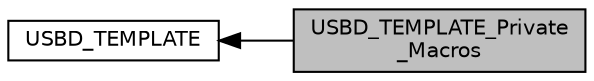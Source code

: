 digraph "USBD_TEMPLATE_Private_Macros"
{
  edge [fontname="Helvetica",fontsize="10",labelfontname="Helvetica",labelfontsize="10"];
  node [fontname="Helvetica",fontsize="10",shape=record];
  rankdir=LR;
  Node0 [label="USBD_TEMPLATE_Private\l_Macros",height=0.2,width=0.4,color="black", fillcolor="grey75", style="filled", fontcolor="black"];
  Node1 [label="USBD_TEMPLATE",height=0.2,width=0.4,color="black", fillcolor="white", style="filled",URL="$group___u_s_b_d___t_e_m_p_l_a_t_e.html",tooltip="This file is the header file for usbd_template_core.c. "];
  Node1->Node0 [shape=plaintext, dir="back", style="solid"];
}
